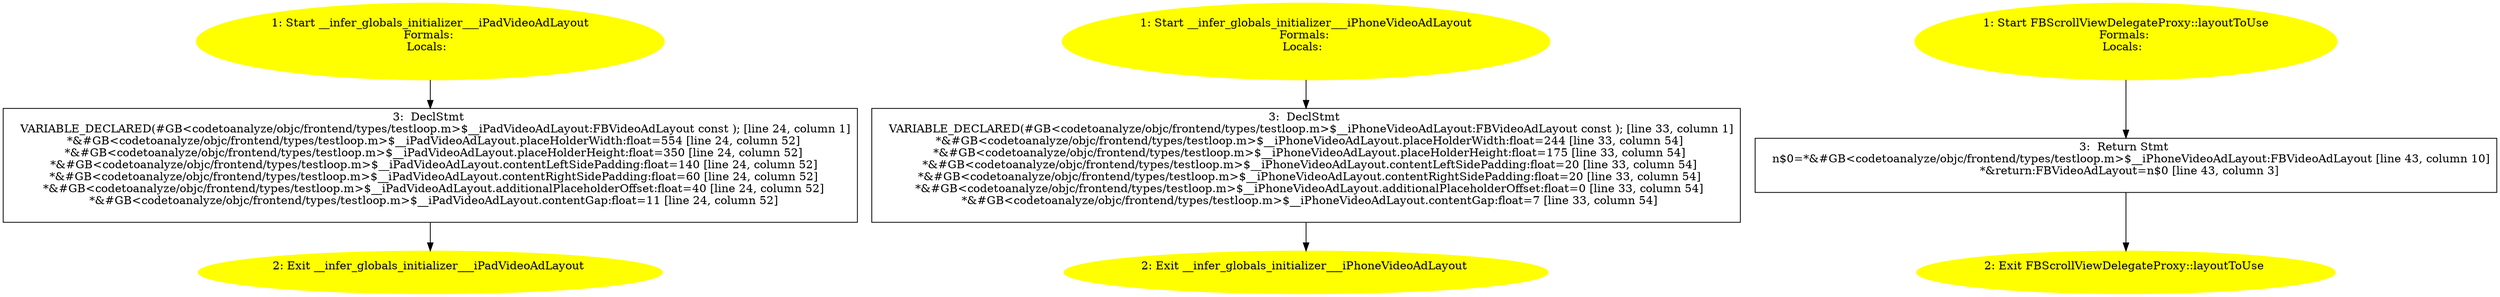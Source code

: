 /* @generated */
digraph cfg {
"__infer_globals_initializer___iPadVideoAdLayout#774934d200ab6ea201ea7444923ebf03.91a439a98050a5c80fe23fc56f573207_1" [label="1: Start __infer_globals_initializer___iPadVideoAdLayout\nFormals: \nLocals:  \n  " color=yellow style=filled]
	

	 "__infer_globals_initializer___iPadVideoAdLayout#774934d200ab6ea201ea7444923ebf03.91a439a98050a5c80fe23fc56f573207_1" -> "__infer_globals_initializer___iPadVideoAdLayout#774934d200ab6ea201ea7444923ebf03.91a439a98050a5c80fe23fc56f573207_3" ;
"__infer_globals_initializer___iPadVideoAdLayout#774934d200ab6ea201ea7444923ebf03.91a439a98050a5c80fe23fc56f573207_2" [label="2: Exit __infer_globals_initializer___iPadVideoAdLayout \n  " color=yellow style=filled]
	

"__infer_globals_initializer___iPadVideoAdLayout#774934d200ab6ea201ea7444923ebf03.91a439a98050a5c80fe23fc56f573207_3" [label="3:  DeclStmt \n   VARIABLE_DECLARED(#GB<codetoanalyze/objc/frontend/types/testloop.m>$__iPadVideoAdLayout:FBVideoAdLayout const ); [line 24, column 1]\n  *&#GB<codetoanalyze/objc/frontend/types/testloop.m>$__iPadVideoAdLayout.placeHolderWidth:float=554 [line 24, column 52]\n  *&#GB<codetoanalyze/objc/frontend/types/testloop.m>$__iPadVideoAdLayout.placeHolderHeight:float=350 [line 24, column 52]\n  *&#GB<codetoanalyze/objc/frontend/types/testloop.m>$__iPadVideoAdLayout.contentLeftSidePadding:float=140 [line 24, column 52]\n  *&#GB<codetoanalyze/objc/frontend/types/testloop.m>$__iPadVideoAdLayout.contentRightSidePadding:float=60 [line 24, column 52]\n  *&#GB<codetoanalyze/objc/frontend/types/testloop.m>$__iPadVideoAdLayout.additionalPlaceholderOffset:float=40 [line 24, column 52]\n  *&#GB<codetoanalyze/objc/frontend/types/testloop.m>$__iPadVideoAdLayout.contentGap:float=11 [line 24, column 52]\n " shape="box"]
	

	 "__infer_globals_initializer___iPadVideoAdLayout#774934d200ab6ea201ea7444923ebf03.91a439a98050a5c80fe23fc56f573207_3" -> "__infer_globals_initializer___iPadVideoAdLayout#774934d200ab6ea201ea7444923ebf03.91a439a98050a5c80fe23fc56f573207_2" ;
"__infer_globals_initializer___iPhoneVideoAdLayout#774934d200ab6ea201ea7444923ebf03.1e6bd750ce4ce65119ad54cee8ee01a8_1" [label="1: Start __infer_globals_initializer___iPhoneVideoAdLayout\nFormals: \nLocals:  \n  " color=yellow style=filled]
	

	 "__infer_globals_initializer___iPhoneVideoAdLayout#774934d200ab6ea201ea7444923ebf03.1e6bd750ce4ce65119ad54cee8ee01a8_1" -> "__infer_globals_initializer___iPhoneVideoAdLayout#774934d200ab6ea201ea7444923ebf03.1e6bd750ce4ce65119ad54cee8ee01a8_3" ;
"__infer_globals_initializer___iPhoneVideoAdLayout#774934d200ab6ea201ea7444923ebf03.1e6bd750ce4ce65119ad54cee8ee01a8_2" [label="2: Exit __infer_globals_initializer___iPhoneVideoAdLayout \n  " color=yellow style=filled]
	

"__infer_globals_initializer___iPhoneVideoAdLayout#774934d200ab6ea201ea7444923ebf03.1e6bd750ce4ce65119ad54cee8ee01a8_3" [label="3:  DeclStmt \n   VARIABLE_DECLARED(#GB<codetoanalyze/objc/frontend/types/testloop.m>$__iPhoneVideoAdLayout:FBVideoAdLayout const ); [line 33, column 1]\n  *&#GB<codetoanalyze/objc/frontend/types/testloop.m>$__iPhoneVideoAdLayout.placeHolderWidth:float=244 [line 33, column 54]\n  *&#GB<codetoanalyze/objc/frontend/types/testloop.m>$__iPhoneVideoAdLayout.placeHolderHeight:float=175 [line 33, column 54]\n  *&#GB<codetoanalyze/objc/frontend/types/testloop.m>$__iPhoneVideoAdLayout.contentLeftSidePadding:float=20 [line 33, column 54]\n  *&#GB<codetoanalyze/objc/frontend/types/testloop.m>$__iPhoneVideoAdLayout.contentRightSidePadding:float=20 [line 33, column 54]\n  *&#GB<codetoanalyze/objc/frontend/types/testloop.m>$__iPhoneVideoAdLayout.additionalPlaceholderOffset:float=0 [line 33, column 54]\n  *&#GB<codetoanalyze/objc/frontend/types/testloop.m>$__iPhoneVideoAdLayout.contentGap:float=7 [line 33, column 54]\n " shape="box"]
	

	 "__infer_globals_initializer___iPhoneVideoAdLayout#774934d200ab6ea201ea7444923ebf03.1e6bd750ce4ce65119ad54cee8ee01a8_3" -> "__infer_globals_initializer___iPhoneVideoAdLayout#774934d200ab6ea201ea7444923ebf03.1e6bd750ce4ce65119ad54cee8ee01a8_2" ;
"layoutToUse#FBScrollViewDelegateProxy#class.0fb14252876875c85e9253ab00bfb755_1" [label="1: Start FBScrollViewDelegateProxy::layoutToUse\nFormals: \nLocals:  \n  " color=yellow style=filled]
	

	 "layoutToUse#FBScrollViewDelegateProxy#class.0fb14252876875c85e9253ab00bfb755_1" -> "layoutToUse#FBScrollViewDelegateProxy#class.0fb14252876875c85e9253ab00bfb755_3" ;
"layoutToUse#FBScrollViewDelegateProxy#class.0fb14252876875c85e9253ab00bfb755_2" [label="2: Exit FBScrollViewDelegateProxy::layoutToUse \n  " color=yellow style=filled]
	

"layoutToUse#FBScrollViewDelegateProxy#class.0fb14252876875c85e9253ab00bfb755_3" [label="3:  Return Stmt \n   n$0=*&#GB<codetoanalyze/objc/frontend/types/testloop.m>$__iPhoneVideoAdLayout:FBVideoAdLayout [line 43, column 10]\n  *&return:FBVideoAdLayout=n$0 [line 43, column 3]\n " shape="box"]
	

	 "layoutToUse#FBScrollViewDelegateProxy#class.0fb14252876875c85e9253ab00bfb755_3" -> "layoutToUse#FBScrollViewDelegateProxy#class.0fb14252876875c85e9253ab00bfb755_2" ;
}

